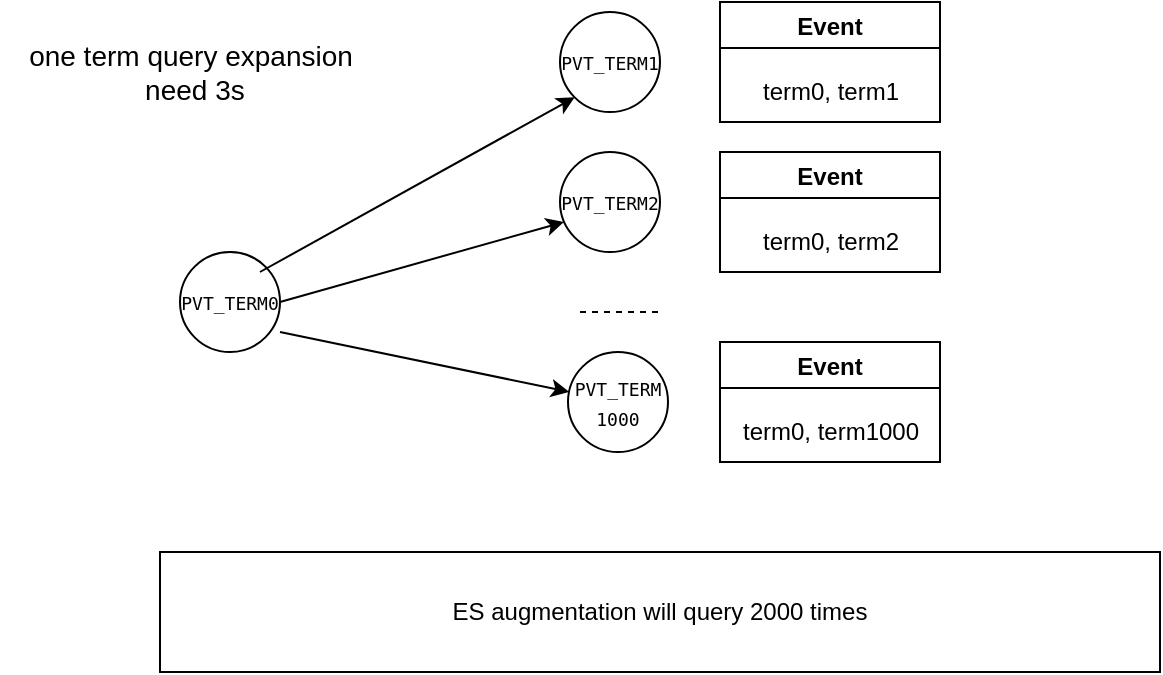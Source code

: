 <mxfile version="21.3.0" type="github">
  <diagram name="Page-1" id="vumdMGlK4g-qR3k9lRKO">
    <mxGraphModel dx="1010" dy="595" grid="1" gridSize="10" guides="1" tooltips="1" connect="1" arrows="1" fold="1" page="1" pageScale="1" pageWidth="850" pageHeight="1100" math="0" shadow="0">
      <root>
        <mxCell id="0" />
        <mxCell id="1" parent="0" />
        <mxCell id="BUdd6aRTniva6ItAulyq-1" value="&lt;code&gt;&lt;font style=&quot;font-size: 9px;&quot;&gt;PVT_TERM0&lt;/font&gt;&lt;/code&gt;" style="ellipse;whiteSpace=wrap;html=1;aspect=fixed;" vertex="1" parent="1">
          <mxGeometry x="260" y="190" width="50" height="50" as="geometry" />
        </mxCell>
        <mxCell id="BUdd6aRTniva6ItAulyq-4" value="&lt;code&gt;&lt;font style=&quot;font-size: 9px;&quot;&gt;PVT_TERM1&lt;/font&gt;&lt;/code&gt;" style="ellipse;whiteSpace=wrap;html=1;aspect=fixed;" vertex="1" parent="1">
          <mxGeometry x="450" y="70" width="50" height="50" as="geometry" />
        </mxCell>
        <mxCell id="BUdd6aRTniva6ItAulyq-5" value="&lt;code&gt;&lt;font style=&quot;font-size: 9px;&quot;&gt;PVT_TERM2&lt;/font&gt;&lt;/code&gt;" style="ellipse;whiteSpace=wrap;html=1;aspect=fixed;" vertex="1" parent="1">
          <mxGeometry x="450" y="140" width="50" height="50" as="geometry" />
        </mxCell>
        <mxCell id="BUdd6aRTniva6ItAulyq-6" value="&lt;code&gt;&lt;font style=&quot;font-size: 9px;&quot;&gt;PVT_TERM&lt;br&gt;1000&lt;/font&gt;&lt;/code&gt;" style="ellipse;whiteSpace=wrap;html=1;aspect=fixed;" vertex="1" parent="1">
          <mxGeometry x="454" y="240" width="50" height="50" as="geometry" />
        </mxCell>
        <mxCell id="BUdd6aRTniva6ItAulyq-7" value="" style="endArrow=none;dashed=1;html=1;rounded=0;" edge="1" parent="1">
          <mxGeometry width="50" height="50" relative="1" as="geometry">
            <mxPoint x="460" y="220" as="sourcePoint" />
            <mxPoint x="500" y="220" as="targetPoint" />
          </mxGeometry>
        </mxCell>
        <mxCell id="BUdd6aRTniva6ItAulyq-8" value="" style="endArrow=classic;html=1;rounded=0;entryX=0;entryY=1;entryDx=0;entryDy=0;" edge="1" parent="1" target="BUdd6aRTniva6ItAulyq-4">
          <mxGeometry width="50" height="50" relative="1" as="geometry">
            <mxPoint x="300" y="200" as="sourcePoint" />
            <mxPoint x="350" y="150" as="targetPoint" />
          </mxGeometry>
        </mxCell>
        <mxCell id="BUdd6aRTniva6ItAulyq-10" value="" style="endArrow=classic;html=1;rounded=0;exitX=1;exitY=0.5;exitDx=0;exitDy=0;entryX=0.04;entryY=0.7;entryDx=0;entryDy=0;entryPerimeter=0;" edge="1" parent="1" source="BUdd6aRTniva6ItAulyq-1" target="BUdd6aRTniva6ItAulyq-5">
          <mxGeometry width="50" height="50" relative="1" as="geometry">
            <mxPoint x="400" y="340" as="sourcePoint" />
            <mxPoint x="450" y="290" as="targetPoint" />
          </mxGeometry>
        </mxCell>
        <mxCell id="BUdd6aRTniva6ItAulyq-11" value="" style="endArrow=classic;html=1;rounded=0;exitX=1;exitY=0.8;exitDx=0;exitDy=0;exitPerimeter=0;" edge="1" parent="1" source="BUdd6aRTniva6ItAulyq-1" target="BUdd6aRTniva6ItAulyq-6">
          <mxGeometry width="50" height="50" relative="1" as="geometry">
            <mxPoint x="400" y="340" as="sourcePoint" />
            <mxPoint x="450" y="290" as="targetPoint" />
          </mxGeometry>
        </mxCell>
        <mxCell id="BUdd6aRTniva6ItAulyq-14" value="Event" style="swimlane;startSize=23;" vertex="1" parent="1">
          <mxGeometry x="530" y="65" width="110" height="60" as="geometry" />
        </mxCell>
        <mxCell id="BUdd6aRTniva6ItAulyq-15" value="term0, term1" style="text;html=1;align=center;verticalAlign=middle;resizable=0;points=[];autosize=1;strokeColor=none;fillColor=none;" vertex="1" parent="BUdd6aRTniva6ItAulyq-14">
          <mxGeometry x="10" y="30" width="90" height="30" as="geometry" />
        </mxCell>
        <mxCell id="BUdd6aRTniva6ItAulyq-16" value="Event" style="swimlane;startSize=23;" vertex="1" parent="1">
          <mxGeometry x="530" y="140" width="110" height="60" as="geometry" />
        </mxCell>
        <mxCell id="BUdd6aRTniva6ItAulyq-17" value="term0, term2" style="text;html=1;align=center;verticalAlign=middle;resizable=0;points=[];autosize=1;strokeColor=none;fillColor=none;" vertex="1" parent="BUdd6aRTniva6ItAulyq-16">
          <mxGeometry x="10" y="30" width="90" height="30" as="geometry" />
        </mxCell>
        <mxCell id="BUdd6aRTniva6ItAulyq-18" value="Event" style="swimlane;startSize=23;" vertex="1" parent="1">
          <mxGeometry x="530" y="235" width="110" height="60" as="geometry" />
        </mxCell>
        <mxCell id="BUdd6aRTniva6ItAulyq-19" value="term0, term1000" style="text;html=1;align=center;verticalAlign=middle;resizable=0;points=[];autosize=1;strokeColor=none;fillColor=none;" vertex="1" parent="BUdd6aRTniva6ItAulyq-18">
          <mxGeometry y="30" width="110" height="30" as="geometry" />
        </mxCell>
        <mxCell id="BUdd6aRTniva6ItAulyq-20" value="&lt;font style=&quot;font-size: 14px;&quot;&gt;one term query expansion&lt;br&gt;&amp;nbsp; need 3s&amp;nbsp;&lt;/font&gt;" style="text;html=1;align=center;verticalAlign=middle;resizable=0;points=[];autosize=1;strokeColor=none;fillColor=none;" vertex="1" parent="1">
          <mxGeometry x="170" y="75" width="190" height="50" as="geometry" />
        </mxCell>
        <mxCell id="BUdd6aRTniva6ItAulyq-22" value="ES augmentation will query 2000 times" style="rounded=0;whiteSpace=wrap;html=1;" vertex="1" parent="1">
          <mxGeometry x="250" y="340" width="500" height="60" as="geometry" />
        </mxCell>
      </root>
    </mxGraphModel>
  </diagram>
</mxfile>
